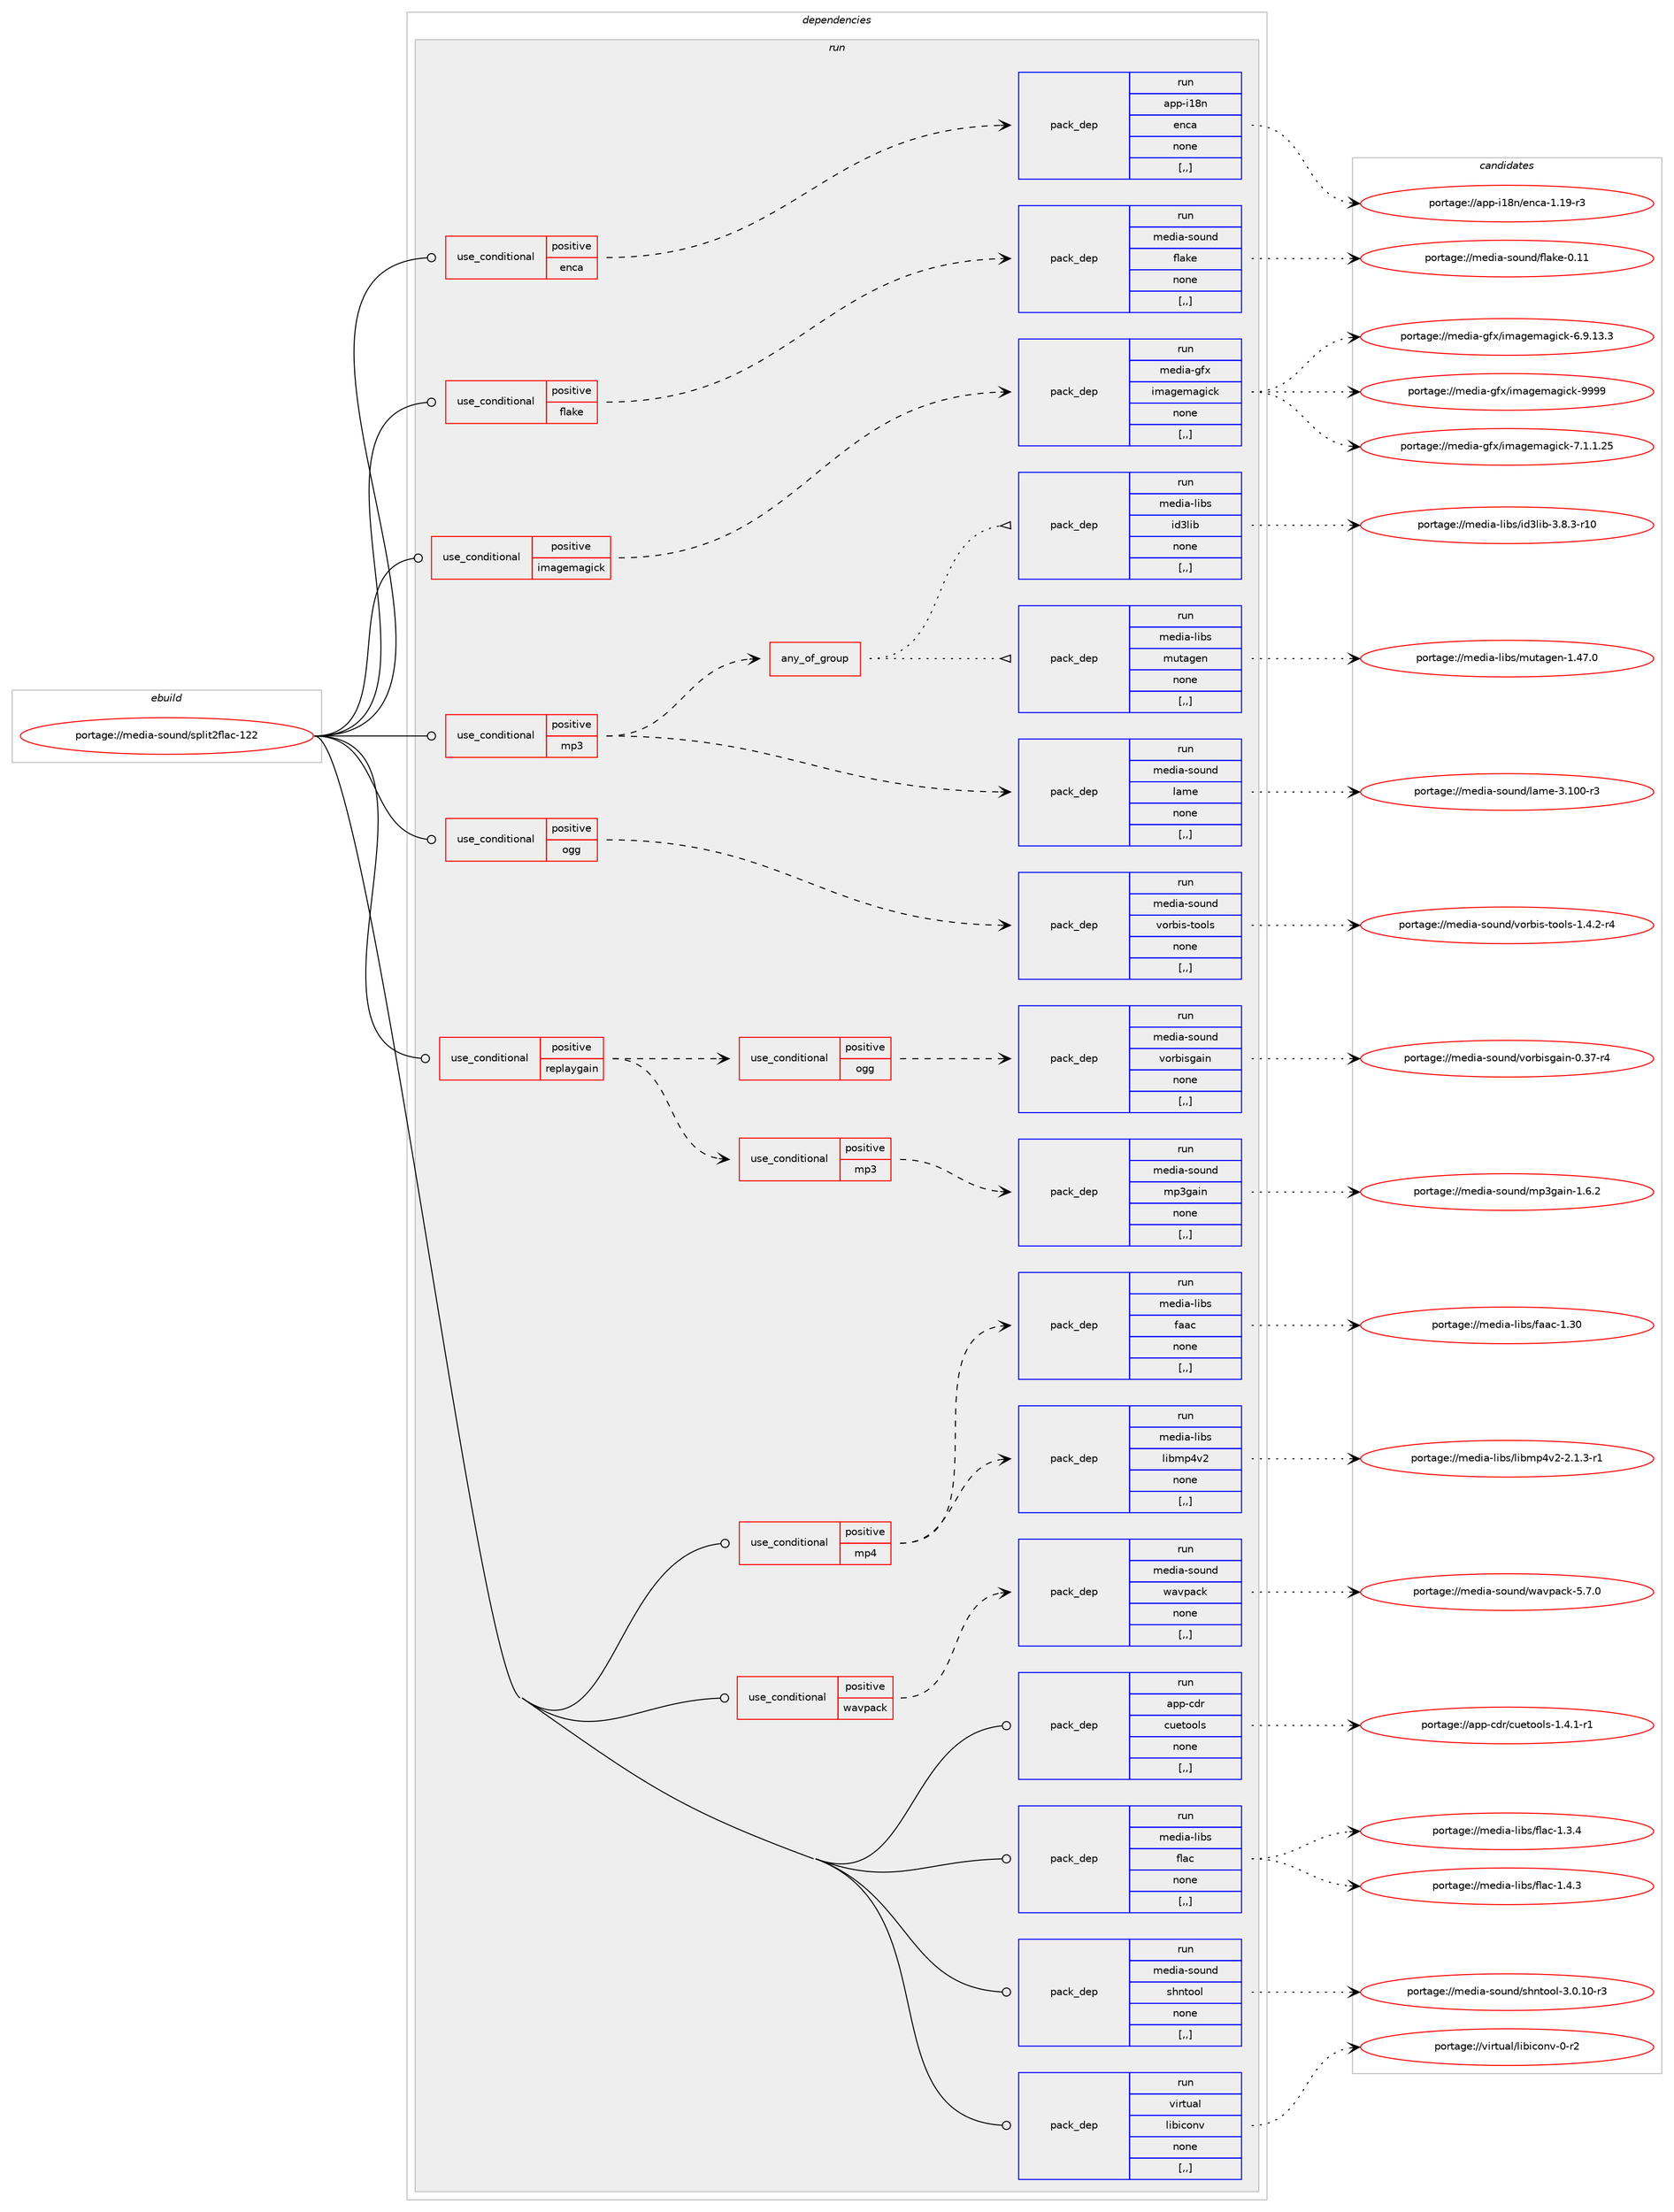 digraph prolog {

# *************
# Graph options
# *************

newrank=true;
concentrate=true;
compound=true;
graph [rankdir=LR,fontname=Helvetica,fontsize=10,ranksep=1.5];#, ranksep=2.5, nodesep=0.2];
edge  [arrowhead=vee];
node  [fontname=Helvetica,fontsize=10];

# **********
# The ebuild
# **********

subgraph cluster_leftcol {
color=gray;
label=<<i>ebuild</i>>;
id [label="portage://media-sound/split2flac-122", color=red, width=4, href="../media-sound/split2flac-122.svg"];
}

# ****************
# The dependencies
# ****************

subgraph cluster_midcol {
color=gray;
label=<<i>dependencies</i>>;
subgraph cluster_compile {
fillcolor="#eeeeee";
style=filled;
label=<<i>compile</i>>;
}
subgraph cluster_compileandrun {
fillcolor="#eeeeee";
style=filled;
label=<<i>compile and run</i>>;
}
subgraph cluster_run {
fillcolor="#eeeeee";
style=filled;
label=<<i>run</i>>;
subgraph cond81484 {
dependency321179 [label=<<TABLE BORDER="0" CELLBORDER="1" CELLSPACING="0" CELLPADDING="4"><TR><TD ROWSPAN="3" CELLPADDING="10">use_conditional</TD></TR><TR><TD>positive</TD></TR><TR><TD>enca</TD></TR></TABLE>>, shape=none, color=red];
subgraph pack237225 {
dependency321180 [label=<<TABLE BORDER="0" CELLBORDER="1" CELLSPACING="0" CELLPADDING="4" WIDTH="220"><TR><TD ROWSPAN="6" CELLPADDING="30">pack_dep</TD></TR><TR><TD WIDTH="110">run</TD></TR><TR><TD>app-i18n</TD></TR><TR><TD>enca</TD></TR><TR><TD>none</TD></TR><TR><TD>[,,]</TD></TR></TABLE>>, shape=none, color=blue];
}
dependency321179:e -> dependency321180:w [weight=20,style="dashed",arrowhead="vee"];
}
id:e -> dependency321179:w [weight=20,style="solid",arrowhead="odot"];
subgraph cond81485 {
dependency321181 [label=<<TABLE BORDER="0" CELLBORDER="1" CELLSPACING="0" CELLPADDING="4"><TR><TD ROWSPAN="3" CELLPADDING="10">use_conditional</TD></TR><TR><TD>positive</TD></TR><TR><TD>flake</TD></TR></TABLE>>, shape=none, color=red];
subgraph pack237226 {
dependency321182 [label=<<TABLE BORDER="0" CELLBORDER="1" CELLSPACING="0" CELLPADDING="4" WIDTH="220"><TR><TD ROWSPAN="6" CELLPADDING="30">pack_dep</TD></TR><TR><TD WIDTH="110">run</TD></TR><TR><TD>media-sound</TD></TR><TR><TD>flake</TD></TR><TR><TD>none</TD></TR><TR><TD>[,,]</TD></TR></TABLE>>, shape=none, color=blue];
}
dependency321181:e -> dependency321182:w [weight=20,style="dashed",arrowhead="vee"];
}
id:e -> dependency321181:w [weight=20,style="solid",arrowhead="odot"];
subgraph cond81486 {
dependency321183 [label=<<TABLE BORDER="0" CELLBORDER="1" CELLSPACING="0" CELLPADDING="4"><TR><TD ROWSPAN="3" CELLPADDING="10">use_conditional</TD></TR><TR><TD>positive</TD></TR><TR><TD>imagemagick</TD></TR></TABLE>>, shape=none, color=red];
subgraph pack237227 {
dependency321184 [label=<<TABLE BORDER="0" CELLBORDER="1" CELLSPACING="0" CELLPADDING="4" WIDTH="220"><TR><TD ROWSPAN="6" CELLPADDING="30">pack_dep</TD></TR><TR><TD WIDTH="110">run</TD></TR><TR><TD>media-gfx</TD></TR><TR><TD>imagemagick</TD></TR><TR><TD>none</TD></TR><TR><TD>[,,]</TD></TR></TABLE>>, shape=none, color=blue];
}
dependency321183:e -> dependency321184:w [weight=20,style="dashed",arrowhead="vee"];
}
id:e -> dependency321183:w [weight=20,style="solid",arrowhead="odot"];
subgraph cond81487 {
dependency321185 [label=<<TABLE BORDER="0" CELLBORDER="1" CELLSPACING="0" CELLPADDING="4"><TR><TD ROWSPAN="3" CELLPADDING="10">use_conditional</TD></TR><TR><TD>positive</TD></TR><TR><TD>mp3</TD></TR></TABLE>>, shape=none, color=red];
subgraph pack237228 {
dependency321186 [label=<<TABLE BORDER="0" CELLBORDER="1" CELLSPACING="0" CELLPADDING="4" WIDTH="220"><TR><TD ROWSPAN="6" CELLPADDING="30">pack_dep</TD></TR><TR><TD WIDTH="110">run</TD></TR><TR><TD>media-sound</TD></TR><TR><TD>lame</TD></TR><TR><TD>none</TD></TR><TR><TD>[,,]</TD></TR></TABLE>>, shape=none, color=blue];
}
dependency321185:e -> dependency321186:w [weight=20,style="dashed",arrowhead="vee"];
subgraph any2298 {
dependency321187 [label=<<TABLE BORDER="0" CELLBORDER="1" CELLSPACING="0" CELLPADDING="4"><TR><TD CELLPADDING="10">any_of_group</TD></TR></TABLE>>, shape=none, color=red];subgraph pack237229 {
dependency321188 [label=<<TABLE BORDER="0" CELLBORDER="1" CELLSPACING="0" CELLPADDING="4" WIDTH="220"><TR><TD ROWSPAN="6" CELLPADDING="30">pack_dep</TD></TR><TR><TD WIDTH="110">run</TD></TR><TR><TD>media-libs</TD></TR><TR><TD>mutagen</TD></TR><TR><TD>none</TD></TR><TR><TD>[,,]</TD></TR></TABLE>>, shape=none, color=blue];
}
dependency321187:e -> dependency321188:w [weight=20,style="dotted",arrowhead="oinv"];
subgraph pack237230 {
dependency321189 [label=<<TABLE BORDER="0" CELLBORDER="1" CELLSPACING="0" CELLPADDING="4" WIDTH="220"><TR><TD ROWSPAN="6" CELLPADDING="30">pack_dep</TD></TR><TR><TD WIDTH="110">run</TD></TR><TR><TD>media-libs</TD></TR><TR><TD>id3lib</TD></TR><TR><TD>none</TD></TR><TR><TD>[,,]</TD></TR></TABLE>>, shape=none, color=blue];
}
dependency321187:e -> dependency321189:w [weight=20,style="dotted",arrowhead="oinv"];
}
dependency321185:e -> dependency321187:w [weight=20,style="dashed",arrowhead="vee"];
}
id:e -> dependency321185:w [weight=20,style="solid",arrowhead="odot"];
subgraph cond81488 {
dependency321190 [label=<<TABLE BORDER="0" CELLBORDER="1" CELLSPACING="0" CELLPADDING="4"><TR><TD ROWSPAN="3" CELLPADDING="10">use_conditional</TD></TR><TR><TD>positive</TD></TR><TR><TD>mp4</TD></TR></TABLE>>, shape=none, color=red];
subgraph pack237231 {
dependency321191 [label=<<TABLE BORDER="0" CELLBORDER="1" CELLSPACING="0" CELLPADDING="4" WIDTH="220"><TR><TD ROWSPAN="6" CELLPADDING="30">pack_dep</TD></TR><TR><TD WIDTH="110">run</TD></TR><TR><TD>media-libs</TD></TR><TR><TD>faac</TD></TR><TR><TD>none</TD></TR><TR><TD>[,,]</TD></TR></TABLE>>, shape=none, color=blue];
}
dependency321190:e -> dependency321191:w [weight=20,style="dashed",arrowhead="vee"];
subgraph pack237232 {
dependency321192 [label=<<TABLE BORDER="0" CELLBORDER="1" CELLSPACING="0" CELLPADDING="4" WIDTH="220"><TR><TD ROWSPAN="6" CELLPADDING="30">pack_dep</TD></TR><TR><TD WIDTH="110">run</TD></TR><TR><TD>media-libs</TD></TR><TR><TD>libmp4v2</TD></TR><TR><TD>none</TD></TR><TR><TD>[,,]</TD></TR></TABLE>>, shape=none, color=blue];
}
dependency321190:e -> dependency321192:w [weight=20,style="dashed",arrowhead="vee"];
}
id:e -> dependency321190:w [weight=20,style="solid",arrowhead="odot"];
subgraph cond81489 {
dependency321193 [label=<<TABLE BORDER="0" CELLBORDER="1" CELLSPACING="0" CELLPADDING="4"><TR><TD ROWSPAN="3" CELLPADDING="10">use_conditional</TD></TR><TR><TD>positive</TD></TR><TR><TD>ogg</TD></TR></TABLE>>, shape=none, color=red];
subgraph pack237233 {
dependency321194 [label=<<TABLE BORDER="0" CELLBORDER="1" CELLSPACING="0" CELLPADDING="4" WIDTH="220"><TR><TD ROWSPAN="6" CELLPADDING="30">pack_dep</TD></TR><TR><TD WIDTH="110">run</TD></TR><TR><TD>media-sound</TD></TR><TR><TD>vorbis-tools</TD></TR><TR><TD>none</TD></TR><TR><TD>[,,]</TD></TR></TABLE>>, shape=none, color=blue];
}
dependency321193:e -> dependency321194:w [weight=20,style="dashed",arrowhead="vee"];
}
id:e -> dependency321193:w [weight=20,style="solid",arrowhead="odot"];
subgraph cond81490 {
dependency321195 [label=<<TABLE BORDER="0" CELLBORDER="1" CELLSPACING="0" CELLPADDING="4"><TR><TD ROWSPAN="3" CELLPADDING="10">use_conditional</TD></TR><TR><TD>positive</TD></TR><TR><TD>replaygain</TD></TR></TABLE>>, shape=none, color=red];
subgraph cond81491 {
dependency321196 [label=<<TABLE BORDER="0" CELLBORDER="1" CELLSPACING="0" CELLPADDING="4"><TR><TD ROWSPAN="3" CELLPADDING="10">use_conditional</TD></TR><TR><TD>positive</TD></TR><TR><TD>mp3</TD></TR></TABLE>>, shape=none, color=red];
subgraph pack237234 {
dependency321197 [label=<<TABLE BORDER="0" CELLBORDER="1" CELLSPACING="0" CELLPADDING="4" WIDTH="220"><TR><TD ROWSPAN="6" CELLPADDING="30">pack_dep</TD></TR><TR><TD WIDTH="110">run</TD></TR><TR><TD>media-sound</TD></TR><TR><TD>mp3gain</TD></TR><TR><TD>none</TD></TR><TR><TD>[,,]</TD></TR></TABLE>>, shape=none, color=blue];
}
dependency321196:e -> dependency321197:w [weight=20,style="dashed",arrowhead="vee"];
}
dependency321195:e -> dependency321196:w [weight=20,style="dashed",arrowhead="vee"];
subgraph cond81492 {
dependency321198 [label=<<TABLE BORDER="0" CELLBORDER="1" CELLSPACING="0" CELLPADDING="4"><TR><TD ROWSPAN="3" CELLPADDING="10">use_conditional</TD></TR><TR><TD>positive</TD></TR><TR><TD>ogg</TD></TR></TABLE>>, shape=none, color=red];
subgraph pack237235 {
dependency321199 [label=<<TABLE BORDER="0" CELLBORDER="1" CELLSPACING="0" CELLPADDING="4" WIDTH="220"><TR><TD ROWSPAN="6" CELLPADDING="30">pack_dep</TD></TR><TR><TD WIDTH="110">run</TD></TR><TR><TD>media-sound</TD></TR><TR><TD>vorbisgain</TD></TR><TR><TD>none</TD></TR><TR><TD>[,,]</TD></TR></TABLE>>, shape=none, color=blue];
}
dependency321198:e -> dependency321199:w [weight=20,style="dashed",arrowhead="vee"];
}
dependency321195:e -> dependency321198:w [weight=20,style="dashed",arrowhead="vee"];
}
id:e -> dependency321195:w [weight=20,style="solid",arrowhead="odot"];
subgraph cond81493 {
dependency321200 [label=<<TABLE BORDER="0" CELLBORDER="1" CELLSPACING="0" CELLPADDING="4"><TR><TD ROWSPAN="3" CELLPADDING="10">use_conditional</TD></TR><TR><TD>positive</TD></TR><TR><TD>wavpack</TD></TR></TABLE>>, shape=none, color=red];
subgraph pack237236 {
dependency321201 [label=<<TABLE BORDER="0" CELLBORDER="1" CELLSPACING="0" CELLPADDING="4" WIDTH="220"><TR><TD ROWSPAN="6" CELLPADDING="30">pack_dep</TD></TR><TR><TD WIDTH="110">run</TD></TR><TR><TD>media-sound</TD></TR><TR><TD>wavpack</TD></TR><TR><TD>none</TD></TR><TR><TD>[,,]</TD></TR></TABLE>>, shape=none, color=blue];
}
dependency321200:e -> dependency321201:w [weight=20,style="dashed",arrowhead="vee"];
}
id:e -> dependency321200:w [weight=20,style="solid",arrowhead="odot"];
subgraph pack237237 {
dependency321202 [label=<<TABLE BORDER="0" CELLBORDER="1" CELLSPACING="0" CELLPADDING="4" WIDTH="220"><TR><TD ROWSPAN="6" CELLPADDING="30">pack_dep</TD></TR><TR><TD WIDTH="110">run</TD></TR><TR><TD>app-cdr</TD></TR><TR><TD>cuetools</TD></TR><TR><TD>none</TD></TR><TR><TD>[,,]</TD></TR></TABLE>>, shape=none, color=blue];
}
id:e -> dependency321202:w [weight=20,style="solid",arrowhead="odot"];
subgraph pack237238 {
dependency321203 [label=<<TABLE BORDER="0" CELLBORDER="1" CELLSPACING="0" CELLPADDING="4" WIDTH="220"><TR><TD ROWSPAN="6" CELLPADDING="30">pack_dep</TD></TR><TR><TD WIDTH="110">run</TD></TR><TR><TD>media-libs</TD></TR><TR><TD>flac</TD></TR><TR><TD>none</TD></TR><TR><TD>[,,]</TD></TR></TABLE>>, shape=none, color=blue];
}
id:e -> dependency321203:w [weight=20,style="solid",arrowhead="odot"];
subgraph pack237239 {
dependency321204 [label=<<TABLE BORDER="0" CELLBORDER="1" CELLSPACING="0" CELLPADDING="4" WIDTH="220"><TR><TD ROWSPAN="6" CELLPADDING="30">pack_dep</TD></TR><TR><TD WIDTH="110">run</TD></TR><TR><TD>media-sound</TD></TR><TR><TD>shntool</TD></TR><TR><TD>none</TD></TR><TR><TD>[,,]</TD></TR></TABLE>>, shape=none, color=blue];
}
id:e -> dependency321204:w [weight=20,style="solid",arrowhead="odot"];
subgraph pack237240 {
dependency321205 [label=<<TABLE BORDER="0" CELLBORDER="1" CELLSPACING="0" CELLPADDING="4" WIDTH="220"><TR><TD ROWSPAN="6" CELLPADDING="30">pack_dep</TD></TR><TR><TD WIDTH="110">run</TD></TR><TR><TD>virtual</TD></TR><TR><TD>libiconv</TD></TR><TR><TD>none</TD></TR><TR><TD>[,,]</TD></TR></TABLE>>, shape=none, color=blue];
}
id:e -> dependency321205:w [weight=20,style="solid",arrowhead="odot"];
}
}

# **************
# The candidates
# **************

subgraph cluster_choices {
rank=same;
color=gray;
label=<<i>candidates</i>>;

subgraph choice237225 {
color=black;
nodesep=1;
choice9711211245105495611047101110999745494649574511451 [label="portage://app-i18n/enca-1.19-r3", color=red, width=4,href="../app-i18n/enca-1.19-r3.svg"];
dependency321180:e -> choice9711211245105495611047101110999745494649574511451:w [style=dotted,weight="100"];
}
subgraph choice237226 {
color=black;
nodesep=1;
choice109101100105974511511111711010047102108971071014548464949 [label="portage://media-sound/flake-0.11", color=red, width=4,href="../media-sound/flake-0.11.svg"];
dependency321182:e -> choice109101100105974511511111711010047102108971071014548464949:w [style=dotted,weight="100"];
}
subgraph choice237227 {
color=black;
nodesep=1;
choice1091011001059745103102120471051099710310110997103105991074557575757 [label="portage://media-gfx/imagemagick-9999", color=red, width=4,href="../media-gfx/imagemagick-9999.svg"];
choice109101100105974510310212047105109971031011099710310599107455546494649465053 [label="portage://media-gfx/imagemagick-7.1.1.25", color=red, width=4,href="../media-gfx/imagemagick-7.1.1.25.svg"];
choice109101100105974510310212047105109971031011099710310599107455446574649514651 [label="portage://media-gfx/imagemagick-6.9.13.3", color=red, width=4,href="../media-gfx/imagemagick-6.9.13.3.svg"];
dependency321184:e -> choice1091011001059745103102120471051099710310110997103105991074557575757:w [style=dotted,weight="100"];
dependency321184:e -> choice109101100105974510310212047105109971031011099710310599107455546494649465053:w [style=dotted,weight="100"];
dependency321184:e -> choice109101100105974510310212047105109971031011099710310599107455446574649514651:w [style=dotted,weight="100"];
}
subgraph choice237228 {
color=black;
nodesep=1;
choice109101100105974511511111711010047108971091014551464948484511451 [label="portage://media-sound/lame-3.100-r3", color=red, width=4,href="../media-sound/lame-3.100-r3.svg"];
dependency321186:e -> choice109101100105974511511111711010047108971091014551464948484511451:w [style=dotted,weight="100"];
}
subgraph choice237229 {
color=black;
nodesep=1;
choice109101100105974510810598115471091171169710310111045494652554648 [label="portage://media-libs/mutagen-1.47.0", color=red, width=4,href="../media-libs/mutagen-1.47.0.svg"];
dependency321188:e -> choice109101100105974510810598115471091171169710310111045494652554648:w [style=dotted,weight="100"];
}
subgraph choice237230 {
color=black;
nodesep=1;
choice109101100105974510810598115471051005110810598455146564651451144948 [label="portage://media-libs/id3lib-3.8.3-r10", color=red, width=4,href="../media-libs/id3lib-3.8.3-r10.svg"];
dependency321189:e -> choice109101100105974510810598115471051005110810598455146564651451144948:w [style=dotted,weight="100"];
}
subgraph choice237231 {
color=black;
nodesep=1;
choice109101100105974510810598115471029797994549465148 [label="portage://media-libs/faac-1.30", color=red, width=4,href="../media-libs/faac-1.30.svg"];
dependency321191:e -> choice109101100105974510810598115471029797994549465148:w [style=dotted,weight="100"];
}
subgraph choice237232 {
color=black;
nodesep=1;
choice109101100105974510810598115471081059810911252118504550464946514511449 [label="portage://media-libs/libmp4v2-2.1.3-r1", color=red, width=4,href="../media-libs/libmp4v2-2.1.3-r1.svg"];
dependency321192:e -> choice109101100105974510810598115471081059810911252118504550464946514511449:w [style=dotted,weight="100"];
}
subgraph choice237233 {
color=black;
nodesep=1;
choice10910110010597451151111171101004711811111498105115451161111111081154549465246504511452 [label="portage://media-sound/vorbis-tools-1.4.2-r4", color=red, width=4,href="../media-sound/vorbis-tools-1.4.2-r4.svg"];
dependency321194:e -> choice10910110010597451151111171101004711811111498105115451161111111081154549465246504511452:w [style=dotted,weight="100"];
}
subgraph choice237234 {
color=black;
nodesep=1;
choice1091011001059745115111117110100471091125110397105110454946544650 [label="portage://media-sound/mp3gain-1.6.2", color=red, width=4,href="../media-sound/mp3gain-1.6.2.svg"];
dependency321197:e -> choice1091011001059745115111117110100471091125110397105110454946544650:w [style=dotted,weight="100"];
}
subgraph choice237235 {
color=black;
nodesep=1;
choice109101100105974511511111711010047118111114981051151039710511045484651554511452 [label="portage://media-sound/vorbisgain-0.37-r4", color=red, width=4,href="../media-sound/vorbisgain-0.37-r4.svg"];
dependency321199:e -> choice109101100105974511511111711010047118111114981051151039710511045484651554511452:w [style=dotted,weight="100"];
}
subgraph choice237236 {
color=black;
nodesep=1;
choice109101100105974511511111711010047119971181129799107455346554648 [label="portage://media-sound/wavpack-5.7.0", color=red, width=4,href="../media-sound/wavpack-5.7.0.svg"];
dependency321201:e -> choice109101100105974511511111711010047119971181129799107455346554648:w [style=dotted,weight="100"];
}
subgraph choice237237 {
color=black;
nodesep=1;
choice97112112459910011447991171011161111111081154549465246494511449 [label="portage://app-cdr/cuetools-1.4.1-r1", color=red, width=4,href="../app-cdr/cuetools-1.4.1-r1.svg"];
dependency321202:e -> choice97112112459910011447991171011161111111081154549465246494511449:w [style=dotted,weight="100"];
}
subgraph choice237238 {
color=black;
nodesep=1;
choice109101100105974510810598115471021089799454946524651 [label="portage://media-libs/flac-1.4.3", color=red, width=4,href="../media-libs/flac-1.4.3.svg"];
choice109101100105974510810598115471021089799454946514652 [label="portage://media-libs/flac-1.3.4", color=red, width=4,href="../media-libs/flac-1.3.4.svg"];
dependency321203:e -> choice109101100105974510810598115471021089799454946524651:w [style=dotted,weight="100"];
dependency321203:e -> choice109101100105974510810598115471021089799454946514652:w [style=dotted,weight="100"];
}
subgraph choice237239 {
color=black;
nodesep=1;
choice109101100105974511511111711010047115104110116111111108455146484649484511451 [label="portage://media-sound/shntool-3.0.10-r3", color=red, width=4,href="../media-sound/shntool-3.0.10-r3.svg"];
dependency321204:e -> choice109101100105974511511111711010047115104110116111111108455146484649484511451:w [style=dotted,weight="100"];
}
subgraph choice237240 {
color=black;
nodesep=1;
choice1181051141161179710847108105981059911111011845484511450 [label="portage://virtual/libiconv-0-r2", color=red, width=4,href="../virtual/libiconv-0-r2.svg"];
dependency321205:e -> choice1181051141161179710847108105981059911111011845484511450:w [style=dotted,weight="100"];
}
}

}
